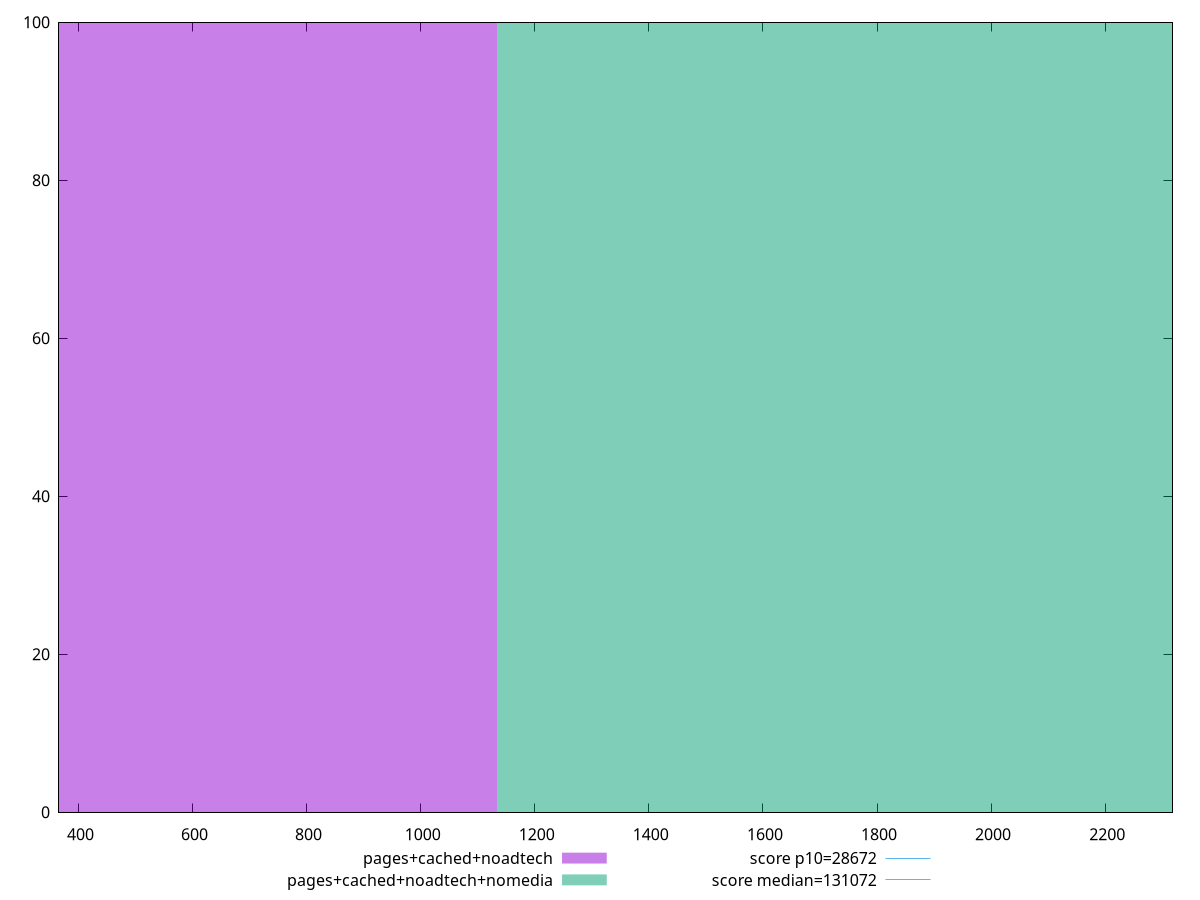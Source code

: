 reset

$pagesCachedNoadtech <<EOF
0 100
EOF

$pagesCachedNoadtechNomedia <<EOF
2269.3991743854326 100
EOF

set key outside below
set boxwidth 2269.3991743854326
set xrange [366:2318]
set yrange [0:100]
set trange [0:100]
set style fill transparent solid 0.5 noborder

set parametric
set terminal svg size 640, 500 enhanced background rgb 'white'
set output "report_00011_2021-02-09T10:53:21.242Z/uses-long-cache-ttl/comparison/histogram/2_vs_3.svg"

plot $pagesCachedNoadtech title "pages+cached+noadtech" with boxes, \
     $pagesCachedNoadtechNomedia title "pages+cached+noadtech+nomedia" with boxes, \
     28672,t title "score p10=28672", \
     131072,t title "score median=131072"

reset

